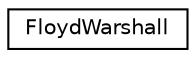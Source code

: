 digraph "Graphical Class Hierarchy"
{
  edge [fontname="Helvetica",fontsize="10",labelfontname="Helvetica",labelfontsize="10"];
  node [fontname="Helvetica",fontsize="10",shape=record];
  rankdir="LR";
  Node0 [label="FloydWarshall",height=0.2,width=0.4,color="black", fillcolor="white", style="filled",URL="$classFloydWarshall.html",tooltip="Implementacion Algoritmo Floyd-Warshall. "];
}
